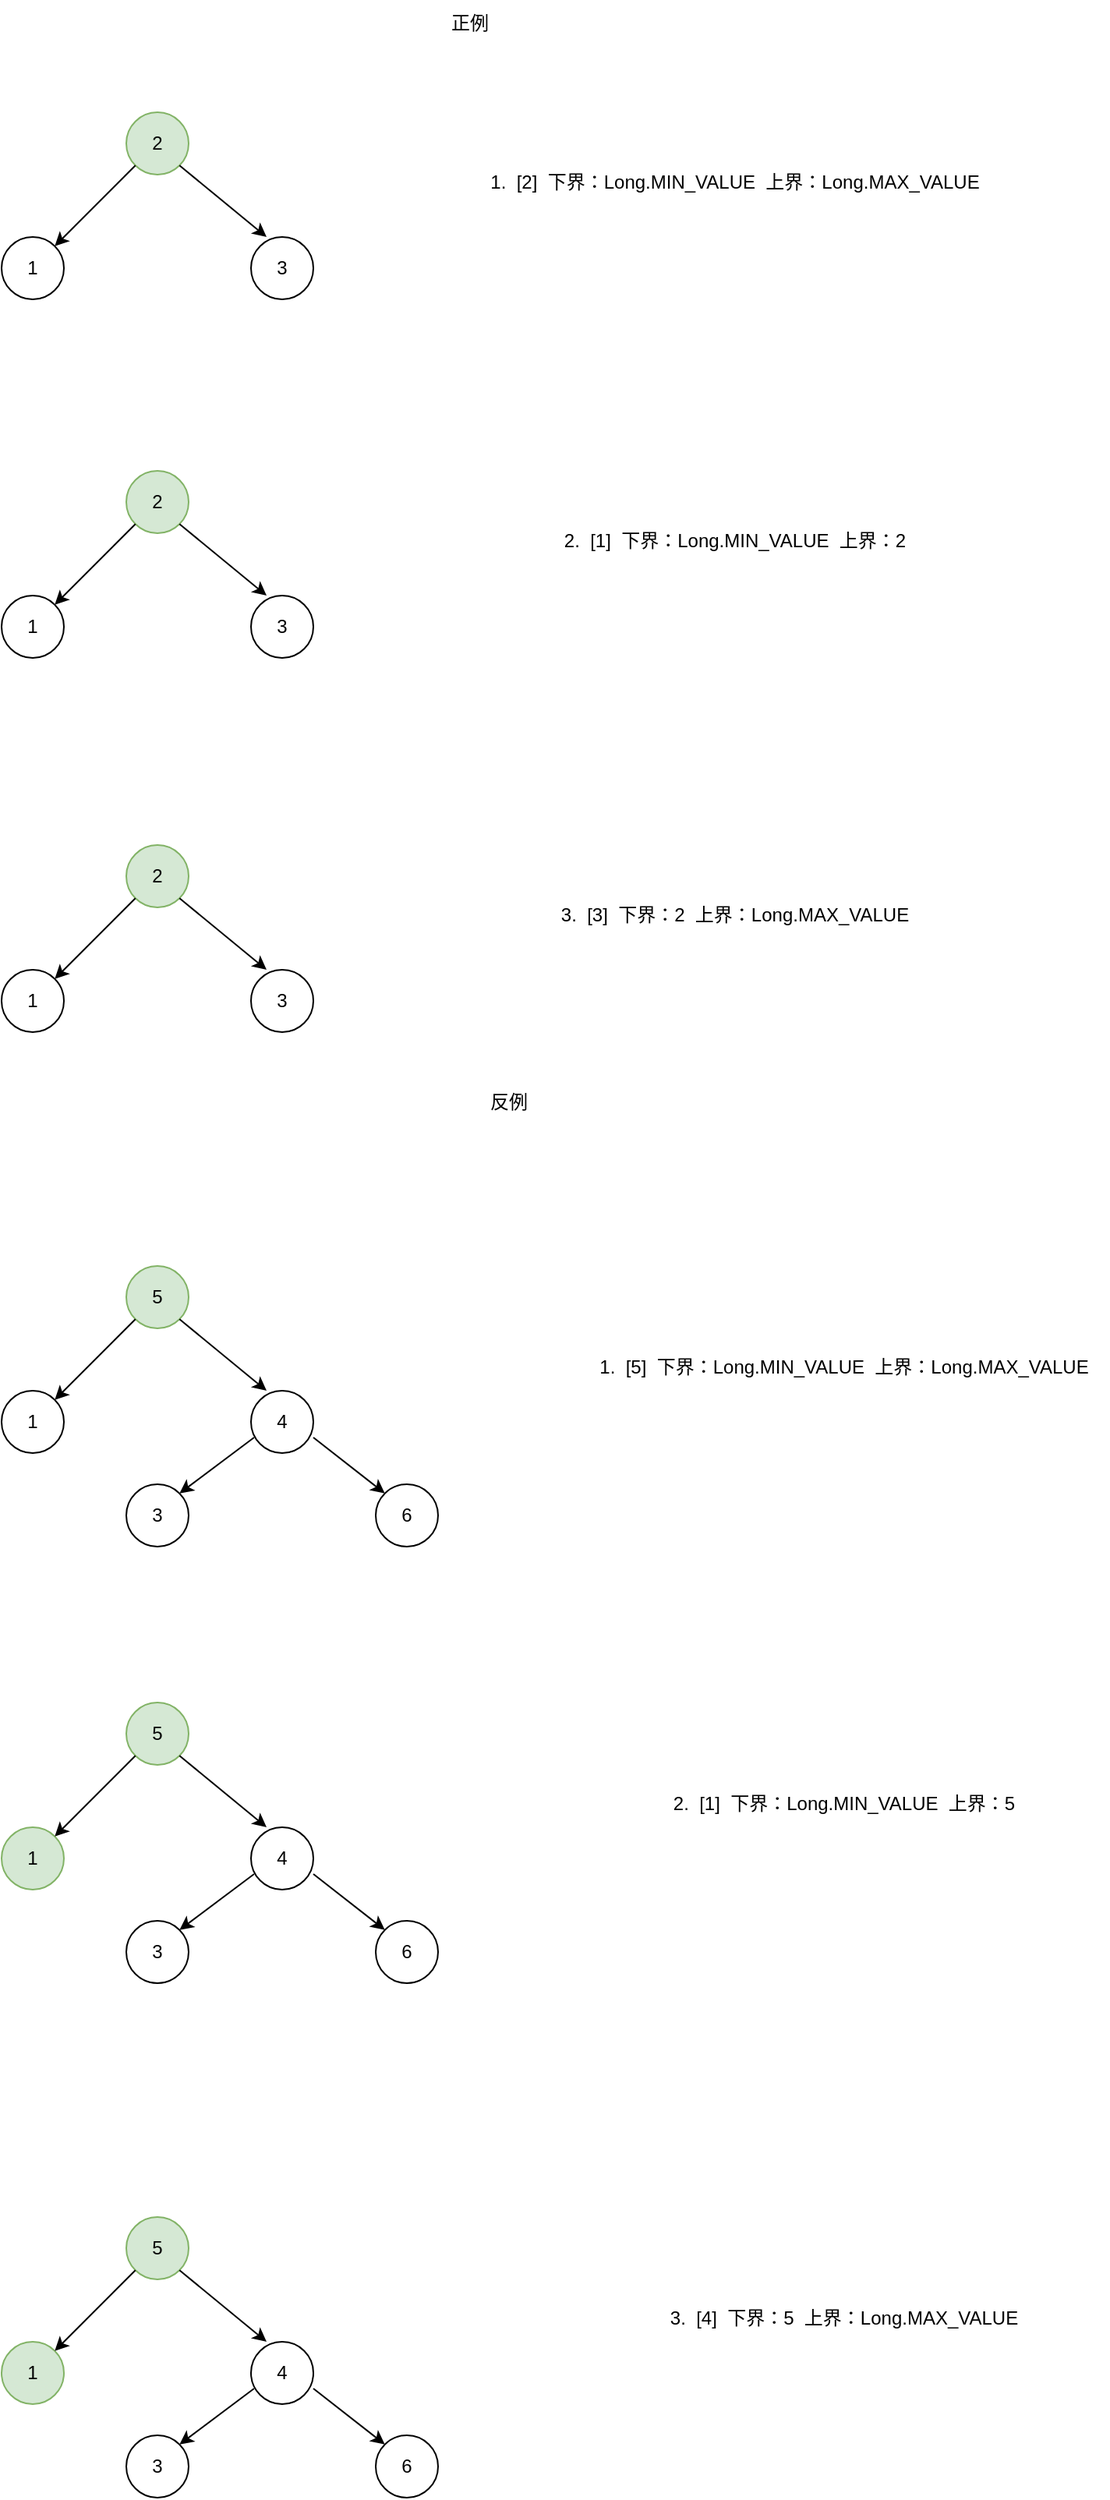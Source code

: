 <mxfile version="28.1.0">
  <diagram name="第 1 页" id="14RiQJR2_hH9YiQXghRb">
    <mxGraphModel dx="1426" dy="785" grid="1" gridSize="10" guides="1" tooltips="1" connect="1" arrows="1" fold="1" page="1" pageScale="1" pageWidth="827" pageHeight="1169" math="0" shadow="0">
      <root>
        <mxCell id="0" />
        <mxCell id="1" parent="0" />
        <mxCell id="6YFVDlfR9rLS__B6YImp-1" value="2" style="ellipse;whiteSpace=wrap;html=1;aspect=fixed;fillColor=#d5e8d4;strokeColor=#82b366;" vertex="1" parent="1">
          <mxGeometry x="120" y="80" width="40" height="40" as="geometry" />
        </mxCell>
        <mxCell id="6YFVDlfR9rLS__B6YImp-2" value="1" style="ellipse;whiteSpace=wrap;html=1;aspect=fixed;" vertex="1" parent="1">
          <mxGeometry x="40" y="160" width="40" height="40" as="geometry" />
        </mxCell>
        <mxCell id="6YFVDlfR9rLS__B6YImp-3" value="3" style="ellipse;whiteSpace=wrap;html=1;aspect=fixed;" vertex="1" parent="1">
          <mxGeometry x="200" y="160" width="40" height="40" as="geometry" />
        </mxCell>
        <mxCell id="6YFVDlfR9rLS__B6YImp-4" value="" style="endArrow=classic;html=1;rounded=0;" edge="1" parent="1" source="6YFVDlfR9rLS__B6YImp-1" target="6YFVDlfR9rLS__B6YImp-2">
          <mxGeometry width="50" height="50" relative="1" as="geometry">
            <mxPoint x="80" y="160" as="sourcePoint" />
            <mxPoint x="130" y="110" as="targetPoint" />
          </mxGeometry>
        </mxCell>
        <mxCell id="6YFVDlfR9rLS__B6YImp-5" value="" style="endArrow=classic;html=1;rounded=0;entryX=0.25;entryY=0;entryDx=0;entryDy=0;entryPerimeter=0;exitX=1;exitY=1;exitDx=0;exitDy=0;" edge="1" parent="1" source="6YFVDlfR9rLS__B6YImp-1" target="6YFVDlfR9rLS__B6YImp-3">
          <mxGeometry width="50" height="50" relative="1" as="geometry">
            <mxPoint x="152" y="130" as="sourcePoint" />
            <mxPoint x="100" y="182" as="targetPoint" />
          </mxGeometry>
        </mxCell>
        <mxCell id="6YFVDlfR9rLS__B6YImp-6" value="1.&amp;nbsp; [2]&amp;nbsp; 下界：Long.MIN_VALUE&amp;nbsp; 上界：Long.MAX_VALUE" style="text;html=1;align=center;verticalAlign=middle;resizable=0;points=[];autosize=1;strokeColor=none;fillColor=none;" vertex="1" parent="1">
          <mxGeometry x="340" y="110" width="340" height="30" as="geometry" />
        </mxCell>
        <mxCell id="6YFVDlfR9rLS__B6YImp-13" value="2" style="ellipse;whiteSpace=wrap;html=1;aspect=fixed;fillColor=#d5e8d4;strokeColor=#82b366;" vertex="1" parent="1">
          <mxGeometry x="120" y="310" width="40" height="40" as="geometry" />
        </mxCell>
        <mxCell id="6YFVDlfR9rLS__B6YImp-14" value="1" style="ellipse;whiteSpace=wrap;html=1;aspect=fixed;" vertex="1" parent="1">
          <mxGeometry x="40" y="390" width="40" height="40" as="geometry" />
        </mxCell>
        <mxCell id="6YFVDlfR9rLS__B6YImp-15" value="3" style="ellipse;whiteSpace=wrap;html=1;aspect=fixed;" vertex="1" parent="1">
          <mxGeometry x="200" y="390" width="40" height="40" as="geometry" />
        </mxCell>
        <mxCell id="6YFVDlfR9rLS__B6YImp-16" value="" style="endArrow=classic;html=1;rounded=0;" edge="1" parent="1" source="6YFVDlfR9rLS__B6YImp-13" target="6YFVDlfR9rLS__B6YImp-14">
          <mxGeometry width="50" height="50" relative="1" as="geometry">
            <mxPoint x="80" y="390" as="sourcePoint" />
            <mxPoint x="130" y="340" as="targetPoint" />
          </mxGeometry>
        </mxCell>
        <mxCell id="6YFVDlfR9rLS__B6YImp-17" value="" style="endArrow=classic;html=1;rounded=0;entryX=0.25;entryY=0;entryDx=0;entryDy=0;entryPerimeter=0;exitX=1;exitY=1;exitDx=0;exitDy=0;" edge="1" parent="1" source="6YFVDlfR9rLS__B6YImp-13" target="6YFVDlfR9rLS__B6YImp-15">
          <mxGeometry width="50" height="50" relative="1" as="geometry">
            <mxPoint x="152" y="360" as="sourcePoint" />
            <mxPoint x="100" y="412" as="targetPoint" />
          </mxGeometry>
        </mxCell>
        <mxCell id="6YFVDlfR9rLS__B6YImp-18" value="2.&amp;nbsp; [1]&amp;nbsp; 下界：Long.MIN_VALUE&amp;nbsp; 上界：2" style="text;html=1;align=center;verticalAlign=middle;resizable=0;points=[];autosize=1;strokeColor=none;fillColor=none;" vertex="1" parent="1">
          <mxGeometry x="390" y="340" width="240" height="30" as="geometry" />
        </mxCell>
        <mxCell id="6YFVDlfR9rLS__B6YImp-19" value="2" style="ellipse;whiteSpace=wrap;html=1;aspect=fixed;fillColor=#d5e8d4;strokeColor=#82b366;" vertex="1" parent="1">
          <mxGeometry x="120" y="550" width="40" height="40" as="geometry" />
        </mxCell>
        <mxCell id="6YFVDlfR9rLS__B6YImp-20" value="1" style="ellipse;whiteSpace=wrap;html=1;aspect=fixed;" vertex="1" parent="1">
          <mxGeometry x="40" y="630" width="40" height="40" as="geometry" />
        </mxCell>
        <mxCell id="6YFVDlfR9rLS__B6YImp-21" value="3" style="ellipse;whiteSpace=wrap;html=1;aspect=fixed;" vertex="1" parent="1">
          <mxGeometry x="200" y="630" width="40" height="40" as="geometry" />
        </mxCell>
        <mxCell id="6YFVDlfR9rLS__B6YImp-22" value="" style="endArrow=classic;html=1;rounded=0;" edge="1" parent="1" source="6YFVDlfR9rLS__B6YImp-19" target="6YFVDlfR9rLS__B6YImp-20">
          <mxGeometry width="50" height="50" relative="1" as="geometry">
            <mxPoint x="80" y="630" as="sourcePoint" />
            <mxPoint x="130" y="580" as="targetPoint" />
          </mxGeometry>
        </mxCell>
        <mxCell id="6YFVDlfR9rLS__B6YImp-23" value="" style="endArrow=classic;html=1;rounded=0;entryX=0.25;entryY=0;entryDx=0;entryDy=0;entryPerimeter=0;exitX=1;exitY=1;exitDx=0;exitDy=0;" edge="1" parent="1" source="6YFVDlfR9rLS__B6YImp-19" target="6YFVDlfR9rLS__B6YImp-21">
          <mxGeometry width="50" height="50" relative="1" as="geometry">
            <mxPoint x="152" y="600" as="sourcePoint" />
            <mxPoint x="100" y="652" as="targetPoint" />
          </mxGeometry>
        </mxCell>
        <mxCell id="6YFVDlfR9rLS__B6YImp-24" value="3.&amp;nbsp; [3]&amp;nbsp; 下界：2&amp;nbsp; 上界：Long.MAX_VALUE" style="text;html=1;align=center;verticalAlign=middle;resizable=0;points=[];autosize=1;strokeColor=none;fillColor=none;" vertex="1" parent="1">
          <mxGeometry x="385" y="580" width="250" height="30" as="geometry" />
        </mxCell>
        <mxCell id="6YFVDlfR9rLS__B6YImp-25" value="正例" style="text;html=1;align=center;verticalAlign=middle;resizable=0;points=[];autosize=1;strokeColor=none;fillColor=none;" vertex="1" parent="1">
          <mxGeometry x="315" y="8" width="50" height="30" as="geometry" />
        </mxCell>
        <mxCell id="6YFVDlfR9rLS__B6YImp-26" value="反例" style="text;html=1;align=center;verticalAlign=middle;resizable=0;points=[];autosize=1;strokeColor=none;fillColor=none;" vertex="1" parent="1">
          <mxGeometry x="340" y="700" width="50" height="30" as="geometry" />
        </mxCell>
        <mxCell id="6YFVDlfR9rLS__B6YImp-27" value="5" style="ellipse;whiteSpace=wrap;html=1;aspect=fixed;fillColor=#d5e8d4;strokeColor=#82b366;" vertex="1" parent="1">
          <mxGeometry x="120" y="820" width="40" height="40" as="geometry" />
        </mxCell>
        <mxCell id="6YFVDlfR9rLS__B6YImp-28" value="1" style="ellipse;whiteSpace=wrap;html=1;aspect=fixed;" vertex="1" parent="1">
          <mxGeometry x="40" y="900" width="40" height="40" as="geometry" />
        </mxCell>
        <mxCell id="6YFVDlfR9rLS__B6YImp-29" value="4" style="ellipse;whiteSpace=wrap;html=1;aspect=fixed;" vertex="1" parent="1">
          <mxGeometry x="200" y="900" width="40" height="40" as="geometry" />
        </mxCell>
        <mxCell id="6YFVDlfR9rLS__B6YImp-30" value="" style="endArrow=classic;html=1;rounded=0;" edge="1" parent="1" source="6YFVDlfR9rLS__B6YImp-27" target="6YFVDlfR9rLS__B6YImp-28">
          <mxGeometry width="50" height="50" relative="1" as="geometry">
            <mxPoint x="80" y="900" as="sourcePoint" />
            <mxPoint x="130" y="850" as="targetPoint" />
          </mxGeometry>
        </mxCell>
        <mxCell id="6YFVDlfR9rLS__B6YImp-31" value="" style="endArrow=classic;html=1;rounded=0;entryX=0.25;entryY=0;entryDx=0;entryDy=0;entryPerimeter=0;exitX=1;exitY=1;exitDx=0;exitDy=0;" edge="1" parent="1" source="6YFVDlfR9rLS__B6YImp-27" target="6YFVDlfR9rLS__B6YImp-29">
          <mxGeometry width="50" height="50" relative="1" as="geometry">
            <mxPoint x="152" y="870" as="sourcePoint" />
            <mxPoint x="100" y="922" as="targetPoint" />
          </mxGeometry>
        </mxCell>
        <mxCell id="6YFVDlfR9rLS__B6YImp-32" value="3" style="ellipse;whiteSpace=wrap;html=1;aspect=fixed;" vertex="1" parent="1">
          <mxGeometry x="120" y="960" width="40" height="40" as="geometry" />
        </mxCell>
        <mxCell id="6YFVDlfR9rLS__B6YImp-34" value="" style="endArrow=classic;html=1;rounded=0;entryX=1;entryY=0;entryDx=0;entryDy=0;" edge="1" parent="1" target="6YFVDlfR9rLS__B6YImp-32">
          <mxGeometry width="50" height="50" relative="1" as="geometry">
            <mxPoint x="202" y="930" as="sourcePoint" />
            <mxPoint x="150" y="982" as="targetPoint" />
          </mxGeometry>
        </mxCell>
        <mxCell id="6YFVDlfR9rLS__B6YImp-35" value="6" style="ellipse;whiteSpace=wrap;html=1;aspect=fixed;" vertex="1" parent="1">
          <mxGeometry x="280" y="960" width="40" height="40" as="geometry" />
        </mxCell>
        <mxCell id="6YFVDlfR9rLS__B6YImp-36" value="" style="endArrow=classic;html=1;rounded=0;entryX=0;entryY=0;entryDx=0;entryDy=0;exitX=1;exitY=1;exitDx=0;exitDy=0;" edge="1" parent="1" target="6YFVDlfR9rLS__B6YImp-35">
          <mxGeometry width="50" height="50" relative="1" as="geometry">
            <mxPoint x="240" y="930" as="sourcePoint" />
            <mxPoint x="296" y="976" as="targetPoint" />
          </mxGeometry>
        </mxCell>
        <mxCell id="6YFVDlfR9rLS__B6YImp-37" value="1.&amp;nbsp; [5]&amp;nbsp; 下界：Long.MIN_VALUE&amp;nbsp; 上界：Long.MAX_VALUE" style="text;html=1;align=center;verticalAlign=middle;resizable=0;points=[];autosize=1;strokeColor=none;fillColor=none;" vertex="1" parent="1">
          <mxGeometry x="410" y="870" width="340" height="30" as="geometry" />
        </mxCell>
        <mxCell id="6YFVDlfR9rLS__B6YImp-38" value="5" style="ellipse;whiteSpace=wrap;html=1;aspect=fixed;fillColor=#d5e8d4;strokeColor=#82b366;" vertex="1" parent="1">
          <mxGeometry x="120" y="1100" width="40" height="40" as="geometry" />
        </mxCell>
        <mxCell id="6YFVDlfR9rLS__B6YImp-39" value="1" style="ellipse;whiteSpace=wrap;html=1;aspect=fixed;fillColor=#d5e8d4;strokeColor=#82b366;" vertex="1" parent="1">
          <mxGeometry x="40" y="1180" width="40" height="40" as="geometry" />
        </mxCell>
        <mxCell id="6YFVDlfR9rLS__B6YImp-40" value="4" style="ellipse;whiteSpace=wrap;html=1;aspect=fixed;" vertex="1" parent="1">
          <mxGeometry x="200" y="1180" width="40" height="40" as="geometry" />
        </mxCell>
        <mxCell id="6YFVDlfR9rLS__B6YImp-41" value="" style="endArrow=classic;html=1;rounded=0;" edge="1" parent="1" source="6YFVDlfR9rLS__B6YImp-38" target="6YFVDlfR9rLS__B6YImp-39">
          <mxGeometry width="50" height="50" relative="1" as="geometry">
            <mxPoint x="80" y="1180" as="sourcePoint" />
            <mxPoint x="130" y="1130" as="targetPoint" />
          </mxGeometry>
        </mxCell>
        <mxCell id="6YFVDlfR9rLS__B6YImp-42" value="" style="endArrow=classic;html=1;rounded=0;entryX=0.25;entryY=0;entryDx=0;entryDy=0;entryPerimeter=0;exitX=1;exitY=1;exitDx=0;exitDy=0;" edge="1" parent="1" source="6YFVDlfR9rLS__B6YImp-38" target="6YFVDlfR9rLS__B6YImp-40">
          <mxGeometry width="50" height="50" relative="1" as="geometry">
            <mxPoint x="152" y="1150" as="sourcePoint" />
            <mxPoint x="100" y="1202" as="targetPoint" />
          </mxGeometry>
        </mxCell>
        <mxCell id="6YFVDlfR9rLS__B6YImp-43" value="3" style="ellipse;whiteSpace=wrap;html=1;aspect=fixed;" vertex="1" parent="1">
          <mxGeometry x="120" y="1240" width="40" height="40" as="geometry" />
        </mxCell>
        <mxCell id="6YFVDlfR9rLS__B6YImp-44" value="" style="endArrow=classic;html=1;rounded=0;entryX=1;entryY=0;entryDx=0;entryDy=0;" edge="1" parent="1" target="6YFVDlfR9rLS__B6YImp-43">
          <mxGeometry width="50" height="50" relative="1" as="geometry">
            <mxPoint x="202" y="1210" as="sourcePoint" />
            <mxPoint x="150" y="1262" as="targetPoint" />
          </mxGeometry>
        </mxCell>
        <mxCell id="6YFVDlfR9rLS__B6YImp-45" value="6" style="ellipse;whiteSpace=wrap;html=1;aspect=fixed;" vertex="1" parent="1">
          <mxGeometry x="280" y="1240" width="40" height="40" as="geometry" />
        </mxCell>
        <mxCell id="6YFVDlfR9rLS__B6YImp-46" value="" style="endArrow=classic;html=1;rounded=0;entryX=0;entryY=0;entryDx=0;entryDy=0;exitX=1;exitY=1;exitDx=0;exitDy=0;" edge="1" parent="1" target="6YFVDlfR9rLS__B6YImp-45">
          <mxGeometry width="50" height="50" relative="1" as="geometry">
            <mxPoint x="240" y="1210" as="sourcePoint" />
            <mxPoint x="296" y="1256" as="targetPoint" />
          </mxGeometry>
        </mxCell>
        <mxCell id="6YFVDlfR9rLS__B6YImp-47" value="2.&amp;nbsp; [1]&amp;nbsp; 下界：Long.MIN_VALUE&amp;nbsp; 上界：5" style="text;html=1;align=center;verticalAlign=middle;resizable=0;points=[];autosize=1;strokeColor=none;fillColor=none;" vertex="1" parent="1">
          <mxGeometry x="460" y="1150" width="240" height="30" as="geometry" />
        </mxCell>
        <mxCell id="6YFVDlfR9rLS__B6YImp-48" value="5" style="ellipse;whiteSpace=wrap;html=1;aspect=fixed;fillColor=#d5e8d4;strokeColor=#82b366;" vertex="1" parent="1">
          <mxGeometry x="120" y="1430" width="40" height="40" as="geometry" />
        </mxCell>
        <mxCell id="6YFVDlfR9rLS__B6YImp-49" value="1" style="ellipse;whiteSpace=wrap;html=1;aspect=fixed;fillColor=#d5e8d4;strokeColor=#82b366;" vertex="1" parent="1">
          <mxGeometry x="40" y="1510" width="40" height="40" as="geometry" />
        </mxCell>
        <mxCell id="6YFVDlfR9rLS__B6YImp-50" value="4" style="ellipse;whiteSpace=wrap;html=1;aspect=fixed;" vertex="1" parent="1">
          <mxGeometry x="200" y="1510" width="40" height="40" as="geometry" />
        </mxCell>
        <mxCell id="6YFVDlfR9rLS__B6YImp-51" value="" style="endArrow=classic;html=1;rounded=0;" edge="1" parent="1" source="6YFVDlfR9rLS__B6YImp-48" target="6YFVDlfR9rLS__B6YImp-49">
          <mxGeometry width="50" height="50" relative="1" as="geometry">
            <mxPoint x="80" y="1510" as="sourcePoint" />
            <mxPoint x="130" y="1460" as="targetPoint" />
          </mxGeometry>
        </mxCell>
        <mxCell id="6YFVDlfR9rLS__B6YImp-52" value="" style="endArrow=classic;html=1;rounded=0;entryX=0.25;entryY=0;entryDx=0;entryDy=0;entryPerimeter=0;exitX=1;exitY=1;exitDx=0;exitDy=0;" edge="1" parent="1" source="6YFVDlfR9rLS__B6YImp-48" target="6YFVDlfR9rLS__B6YImp-50">
          <mxGeometry width="50" height="50" relative="1" as="geometry">
            <mxPoint x="152" y="1480" as="sourcePoint" />
            <mxPoint x="100" y="1532" as="targetPoint" />
          </mxGeometry>
        </mxCell>
        <mxCell id="6YFVDlfR9rLS__B6YImp-53" value="3" style="ellipse;whiteSpace=wrap;html=1;aspect=fixed;" vertex="1" parent="1">
          <mxGeometry x="120" y="1570" width="40" height="40" as="geometry" />
        </mxCell>
        <mxCell id="6YFVDlfR9rLS__B6YImp-54" value="" style="endArrow=classic;html=1;rounded=0;entryX=1;entryY=0;entryDx=0;entryDy=0;" edge="1" parent="1" target="6YFVDlfR9rLS__B6YImp-53">
          <mxGeometry width="50" height="50" relative="1" as="geometry">
            <mxPoint x="202" y="1540" as="sourcePoint" />
            <mxPoint x="150" y="1592" as="targetPoint" />
          </mxGeometry>
        </mxCell>
        <mxCell id="6YFVDlfR9rLS__B6YImp-55" value="6" style="ellipse;whiteSpace=wrap;html=1;aspect=fixed;" vertex="1" parent="1">
          <mxGeometry x="280" y="1570" width="40" height="40" as="geometry" />
        </mxCell>
        <mxCell id="6YFVDlfR9rLS__B6YImp-56" value="" style="endArrow=classic;html=1;rounded=0;entryX=0;entryY=0;entryDx=0;entryDy=0;exitX=1;exitY=1;exitDx=0;exitDy=0;" edge="1" parent="1" target="6YFVDlfR9rLS__B6YImp-55">
          <mxGeometry width="50" height="50" relative="1" as="geometry">
            <mxPoint x="240" y="1540" as="sourcePoint" />
            <mxPoint x="296" y="1586" as="targetPoint" />
          </mxGeometry>
        </mxCell>
        <mxCell id="6YFVDlfR9rLS__B6YImp-57" value="3.&amp;nbsp; [4]&amp;nbsp; 下界：5&amp;nbsp; 上界：Long.MAX_VALUE" style="text;html=1;align=center;verticalAlign=middle;resizable=0;points=[];autosize=1;strokeColor=none;fillColor=none;" vertex="1" parent="1">
          <mxGeometry x="455" y="1480" width="250" height="30" as="geometry" />
        </mxCell>
      </root>
    </mxGraphModel>
  </diagram>
</mxfile>
